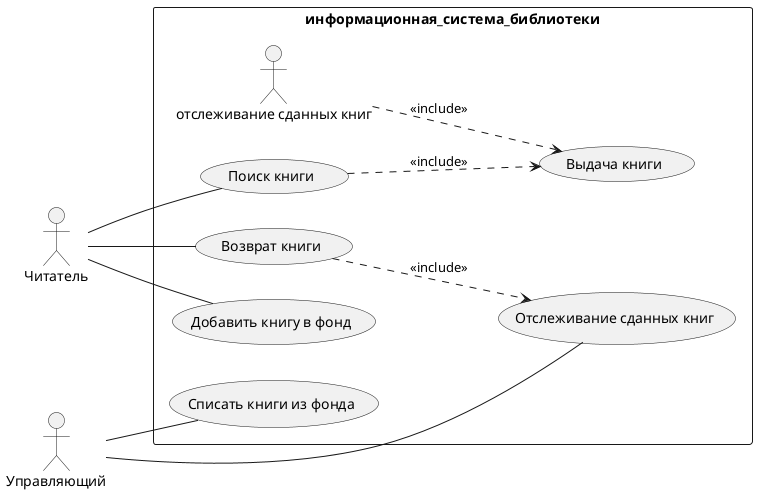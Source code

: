 @startuml "Лабораторная работа 1"
left to right direction 
skinparam packageStyle rect
actor Читатель
actor Управляющий
rectangle информационная_система_библиотеки {
:Читатель: -- (Поиск книги)
:Читатель: -- (Возврат книги)
:Читатель: -- (Добавить книгу в фонд)
:Поиск книги: ..> (Выдача книги):<<include>>
:Управляющий: -- (Списать книги из фонда)
:Управляющий: -- (Отслеживание сданных книг)
:отслеживание сданных книг: ..> (Выдача книги):<<include>>
:Возврат книги: ..> (Отслеживание сданных книг):<<include>>
}
@enduml
